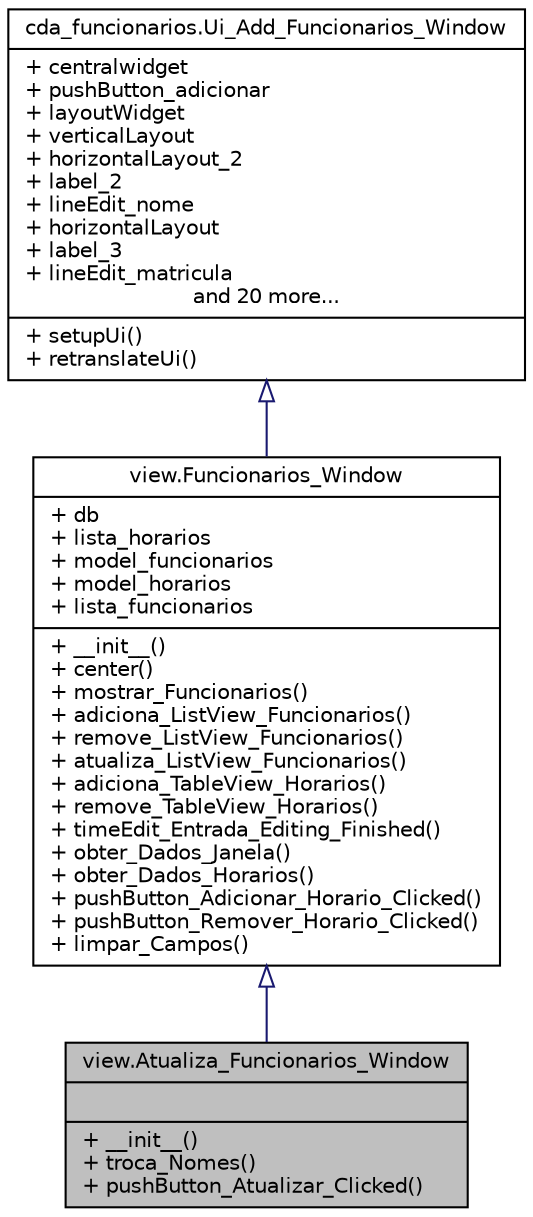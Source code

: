 digraph G
{
 // INTERACTIVE_SVG=YES
  bgcolor="transparent";
  edge [fontname="Helvetica",fontsize="10",labelfontname="Helvetica",labelfontsize="10"];
  node [fontname="Helvetica",fontsize="10",shape=record];
  Node1 [label="{view.Atualiza_Funcionarios_Window\n||+ __init__()\l+ troca_Nomes()\l+ pushButton_Atualizar_Clicked()\l}",height=0.2,width=0.4,color="black", fillcolor="grey75", style="filled" fontcolor="black"];
  Node2 -> Node1 [dir="back",color="midnightblue",fontsize="10",style="solid",arrowtail="onormal",fontname="Helvetica"];
  Node2 [label="{view.Funcionarios_Window\n|+ db\l+ lista_horarios\l+ model_funcionarios\l+ model_horarios\l+ lista_funcionarios\l|+ __init__()\l+ center()\l+ mostrar_Funcionarios()\l+ adiciona_ListView_Funcionarios()\l+ remove_ListView_Funcionarios()\l+ atualiza_ListView_Funcionarios()\l+ adiciona_TableView_Horarios()\l+ remove_TableView_Horarios()\l+ timeEdit_Entrada_Editing_Finished()\l+ obter_Dados_Janela()\l+ obter_Dados_Horarios()\l+ pushButton_Adicionar_Horario_Clicked()\l+ pushButton_Remover_Horario_Clicked()\l+ limpar_Campos()\l}",height=0.2,width=0.4,color="black",URL="$classview_1_1_funcionarios___window.html",tooltip="Janela base para adicionar ou atualizar funcionarios."];
  Node3 -> Node2 [dir="back",color="midnightblue",fontsize="10",style="solid",arrowtail="onormal",fontname="Helvetica"];
  Node3 [label="{cda_funcionarios.Ui_Add_Funcionarios_Window\n|+ centralwidget\l+ pushButton_adicionar\l+ layoutWidget\l+ verticalLayout\l+ horizontalLayout_2\l+ label_2\l+ lineEdit_nome\l+ horizontalLayout\l+ label_3\l+ lineEdit_matricula\land 20 more...|+ setupUi()\l+ retranslateUi()\l}",height=0.2,width=0.4,color="black",URL="$classcda__funcionarios_1_1_ui___add___funcionarios___window.html"];
}
